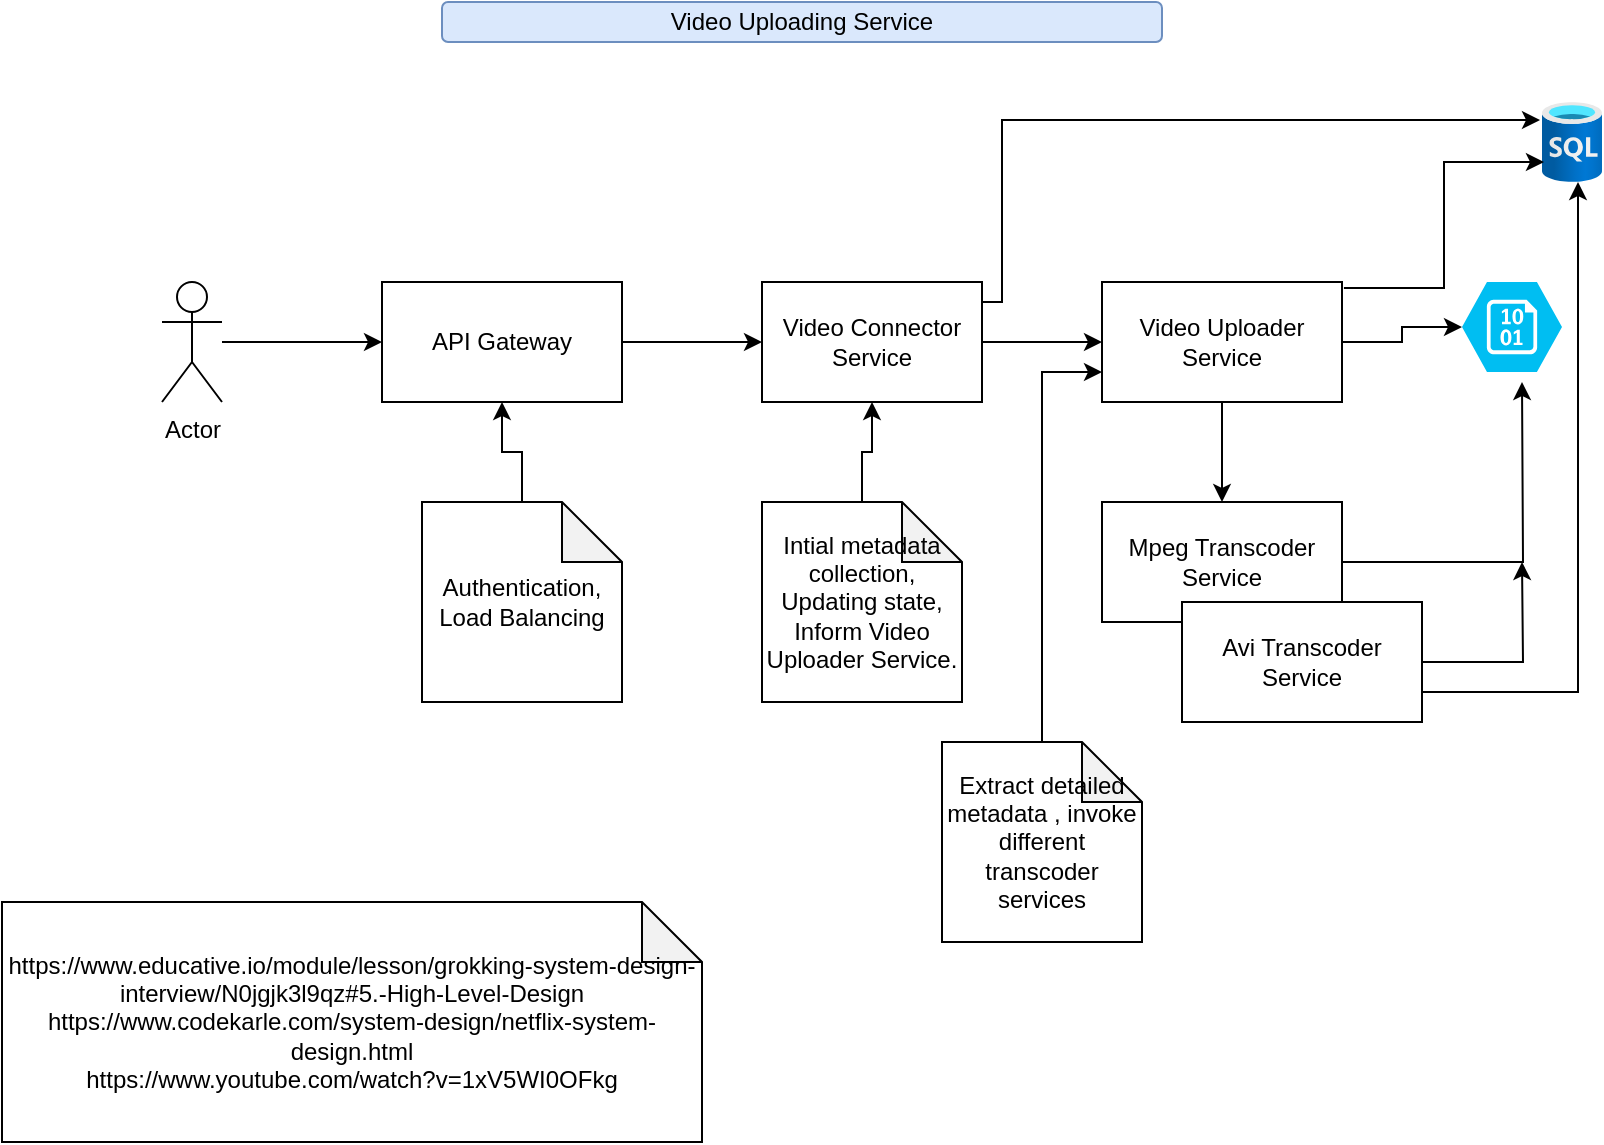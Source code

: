 <mxfile version="20.3.0" type="github" pages="2">
  <diagram id="T-eQUspOFnynLqRNxrah" name="Video Uploading Scenario">
    <mxGraphModel dx="1422" dy="729" grid="1" gridSize="10" guides="1" tooltips="1" connect="1" arrows="1" fold="1" page="1" pageScale="1" pageWidth="850" pageHeight="1100" math="0" shadow="0">
      <root>
        <mxCell id="0" />
        <mxCell id="1" parent="0" />
        <mxCell id="gZxkg9Pe2Q-J1JH7AX3k-7" value="" style="edgeStyle=orthogonalEdgeStyle;rounded=0;orthogonalLoop=1;jettySize=auto;html=1;" edge="1" parent="1" source="JewuoOUDM-Pkr8ruR0OP-1" target="gZxkg9Pe2Q-J1JH7AX3k-6">
          <mxGeometry relative="1" as="geometry" />
        </mxCell>
        <mxCell id="JewuoOUDM-Pkr8ruR0OP-1" value="API Gateway" style="rounded=0;whiteSpace=wrap;html=1;" parent="1" vertex="1">
          <mxGeometry x="200" y="200" width="120" height="60" as="geometry" />
        </mxCell>
        <mxCell id="JewuoOUDM-Pkr8ruR0OP-4" style="edgeStyle=orthogonalEdgeStyle;rounded=0;orthogonalLoop=1;jettySize=auto;html=1;entryX=0;entryY=0.5;entryDx=0;entryDy=0;" parent="1" source="JewuoOUDM-Pkr8ruR0OP-2" target="JewuoOUDM-Pkr8ruR0OP-1" edge="1">
          <mxGeometry relative="1" as="geometry" />
        </mxCell>
        <mxCell id="JewuoOUDM-Pkr8ruR0OP-2" value="Actor" style="shape=umlActor;verticalLabelPosition=bottom;verticalAlign=top;html=1;outlineConnect=0;" parent="1" vertex="1">
          <mxGeometry x="90" y="200" width="30" height="60" as="geometry" />
        </mxCell>
        <mxCell id="gZxkg9Pe2Q-J1JH7AX3k-9" style="edgeStyle=orthogonalEdgeStyle;rounded=0;orthogonalLoop=1;jettySize=auto;html=1;entryX=0;entryY=0.5;entryDx=0;entryDy=0;entryPerimeter=0;" edge="1" parent="1" source="gZxkg9Pe2Q-J1JH7AX3k-1" target="gZxkg9Pe2Q-J1JH7AX3k-5">
          <mxGeometry relative="1" as="geometry" />
        </mxCell>
        <mxCell id="gZxkg9Pe2Q-J1JH7AX3k-10" style="edgeStyle=orthogonalEdgeStyle;rounded=0;orthogonalLoop=1;jettySize=auto;html=1;entryX=0.5;entryY=0;entryDx=0;entryDy=0;" edge="1" parent="1" source="gZxkg9Pe2Q-J1JH7AX3k-1" target="gZxkg9Pe2Q-J1JH7AX3k-3">
          <mxGeometry relative="1" as="geometry" />
        </mxCell>
        <mxCell id="gZxkg9Pe2Q-J1JH7AX3k-1" value="Video Uploader Service" style="rounded=0;whiteSpace=wrap;html=1;" vertex="1" parent="1">
          <mxGeometry x="560" y="200" width="120" height="60" as="geometry" />
        </mxCell>
        <mxCell id="gZxkg9Pe2Q-J1JH7AX3k-15" style="edgeStyle=orthogonalEdgeStyle;rounded=0;orthogonalLoop=1;jettySize=auto;html=1;" edge="1" parent="1" source="gZxkg9Pe2Q-J1JH7AX3k-3">
          <mxGeometry relative="1" as="geometry">
            <mxPoint x="770" y="250" as="targetPoint" />
          </mxGeometry>
        </mxCell>
        <mxCell id="gZxkg9Pe2Q-J1JH7AX3k-3" value="Mpeg Transcoder Service" style="whiteSpace=wrap;html=1;rounded=0;" vertex="1" parent="1">
          <mxGeometry x="560" y="310" width="120" height="60" as="geometry" />
        </mxCell>
        <mxCell id="gZxkg9Pe2Q-J1JH7AX3k-5" value="" style="verticalLabelPosition=bottom;html=1;verticalAlign=top;align=center;strokeColor=none;fillColor=#00BEF2;shape=mxgraph.azure.storage_blob;" vertex="1" parent="1">
          <mxGeometry x="740" y="200" width="50" height="45" as="geometry" />
        </mxCell>
        <mxCell id="gZxkg9Pe2Q-J1JH7AX3k-8" style="edgeStyle=orthogonalEdgeStyle;rounded=0;orthogonalLoop=1;jettySize=auto;html=1;" edge="1" parent="1" source="gZxkg9Pe2Q-J1JH7AX3k-6" target="gZxkg9Pe2Q-J1JH7AX3k-1">
          <mxGeometry relative="1" as="geometry" />
        </mxCell>
        <mxCell id="gZxkg9Pe2Q-J1JH7AX3k-6" value="Video Connector Service" style="whiteSpace=wrap;html=1;rounded=0;" vertex="1" parent="1">
          <mxGeometry x="390" y="200" width="110" height="60" as="geometry" />
        </mxCell>
        <mxCell id="gZxkg9Pe2Q-J1JH7AX3k-13" value="Video Uploading Service" style="rounded=1;whiteSpace=wrap;html=1;fillColor=#dae8fc;strokeColor=#6c8ebf;" vertex="1" parent="1">
          <mxGeometry x="230" y="60" width="360" height="20" as="geometry" />
        </mxCell>
        <mxCell id="gZxkg9Pe2Q-J1JH7AX3k-16" style="edgeStyle=orthogonalEdgeStyle;rounded=0;orthogonalLoop=1;jettySize=auto;html=1;" edge="1" parent="1" source="gZxkg9Pe2Q-J1JH7AX3k-14">
          <mxGeometry relative="1" as="geometry">
            <mxPoint x="770" y="340" as="targetPoint" />
          </mxGeometry>
        </mxCell>
        <mxCell id="gZxkg9Pe2Q-J1JH7AX3k-14" value="Avi Transcoder Service" style="whiteSpace=wrap;html=1;rounded=0;" vertex="1" parent="1">
          <mxGeometry x="600" y="360" width="120" height="60" as="geometry" />
        </mxCell>
        <mxCell id="gZxkg9Pe2Q-J1JH7AX3k-22" value="" style="aspect=fixed;html=1;points=[];align=center;image;fontSize=12;image=img/lib/azure2/databases/SQL_Database.svg;" vertex="1" parent="1">
          <mxGeometry x="780" y="110" width="30" height="40" as="geometry" />
        </mxCell>
        <mxCell id="gZxkg9Pe2Q-J1JH7AX3k-30" value="" style="edgeStyle=elbowEdgeStyle;elbow=horizontal;endArrow=classic;html=1;rounded=0;exitX=0.433;exitY=-0.083;exitDx=0;exitDy=0;exitPerimeter=0;entryX=0.033;entryY=0.75;entryDx=0;entryDy=0;entryPerimeter=0;" edge="1" parent="1" target="gZxkg9Pe2Q-J1JH7AX3k-22">
          <mxGeometry width="50" height="50" relative="1" as="geometry">
            <mxPoint x="680.96" y="203.02" as="sourcePoint" />
            <mxPoint x="719" y="138" as="targetPoint" />
          </mxGeometry>
        </mxCell>
        <mxCell id="gZxkg9Pe2Q-J1JH7AX3k-32" value="" style="edgeStyle=segmentEdgeStyle;endArrow=classic;html=1;rounded=0;entryX=0.6;entryY=1;entryDx=0;entryDy=0;entryPerimeter=0;exitX=1;exitY=0.75;exitDx=0;exitDy=0;" edge="1" parent="1" source="gZxkg9Pe2Q-J1JH7AX3k-14" target="gZxkg9Pe2Q-J1JH7AX3k-22">
          <mxGeometry width="50" height="50" relative="1" as="geometry">
            <mxPoint x="744" y="419" as="sourcePoint" />
            <mxPoint x="800" y="170" as="targetPoint" />
          </mxGeometry>
        </mxCell>
        <mxCell id="gZxkg9Pe2Q-J1JH7AX3k-34" style="edgeStyle=orthogonalEdgeStyle;rounded=0;orthogonalLoop=1;jettySize=auto;html=1;entryX=0.5;entryY=1;entryDx=0;entryDy=0;" edge="1" parent="1" source="gZxkg9Pe2Q-J1JH7AX3k-33" target="JewuoOUDM-Pkr8ruR0OP-1">
          <mxGeometry relative="1" as="geometry" />
        </mxCell>
        <mxCell id="gZxkg9Pe2Q-J1JH7AX3k-33" value="Authentication,&lt;br&gt;Load Balancing" style="shape=note;whiteSpace=wrap;html=1;backgroundOutline=1;darkOpacity=0.05;" vertex="1" parent="1">
          <mxGeometry x="220" y="310" width="100" height="100" as="geometry" />
        </mxCell>
        <mxCell id="gZxkg9Pe2Q-J1JH7AX3k-36" style="edgeStyle=orthogonalEdgeStyle;rounded=0;orthogonalLoop=1;jettySize=auto;html=1;entryX=0.5;entryY=1;entryDx=0;entryDy=0;" edge="1" parent="1" source="gZxkg9Pe2Q-J1JH7AX3k-35" target="gZxkg9Pe2Q-J1JH7AX3k-6">
          <mxGeometry relative="1" as="geometry" />
        </mxCell>
        <mxCell id="gZxkg9Pe2Q-J1JH7AX3k-35" value="Intial metadata collection, Updating state, Inform Video Uploader Service." style="shape=note;whiteSpace=wrap;html=1;backgroundOutline=1;darkOpacity=0.05;" vertex="1" parent="1">
          <mxGeometry x="390" y="310" width="100" height="100" as="geometry" />
        </mxCell>
        <mxCell id="gZxkg9Pe2Q-J1JH7AX3k-38" value="" style="edgeStyle=elbowEdgeStyle;elbow=horizontal;endArrow=classic;html=1;rounded=0;entryX=-0.033;entryY=0.225;entryDx=0;entryDy=0;entryPerimeter=0;" edge="1" parent="1" target="gZxkg9Pe2Q-J1JH7AX3k-22">
          <mxGeometry width="50" height="50" relative="1" as="geometry">
            <mxPoint x="500" y="210" as="sourcePoint" />
            <mxPoint x="570" y="120" as="targetPoint" />
            <Array as="points">
              <mxPoint x="510" y="190" />
            </Array>
          </mxGeometry>
        </mxCell>
        <mxCell id="gZxkg9Pe2Q-J1JH7AX3k-40" style="edgeStyle=orthogonalEdgeStyle;rounded=0;orthogonalLoop=1;jettySize=auto;html=1;entryX=0;entryY=0.75;entryDx=0;entryDy=0;" edge="1" parent="1" source="gZxkg9Pe2Q-J1JH7AX3k-39" target="gZxkg9Pe2Q-J1JH7AX3k-1">
          <mxGeometry relative="1" as="geometry" />
        </mxCell>
        <mxCell id="gZxkg9Pe2Q-J1JH7AX3k-39" value="Extract detailed metadata , invoke different transcoder services" style="shape=note;whiteSpace=wrap;html=1;backgroundOutline=1;darkOpacity=0.05;" vertex="1" parent="1">
          <mxGeometry x="480" y="430" width="100" height="100" as="geometry" />
        </mxCell>
        <mxCell id="gpT2Z20Q6Gz0P4D0VYmI-2" value="https://www.educative.io/module/lesson/grokking-system-design-interview/N0jgjk3l9qz#5.-High-Level-Design&lt;br&gt;https://www.codekarle.com/system-design/netflix-system-design.html&lt;br&gt;https://www.youtube.com/watch?v=1xV5WI0OFkg" style="shape=note;whiteSpace=wrap;html=1;backgroundOutline=1;darkOpacity=0.05;" vertex="1" parent="1">
          <mxGeometry x="10" y="510" width="350" height="120" as="geometry" />
        </mxCell>
      </root>
    </mxGraphModel>
  </diagram>
  <diagram id="nNjNgDE7EbX-Tkwo3UuX" name="Page-2">
    <mxGraphModel dx="1422" dy="729" grid="1" gridSize="10" guides="1" tooltips="1" connect="1" arrows="1" fold="1" page="1" pageScale="1" pageWidth="850" pageHeight="1100" math="0" shadow="0">
      <root>
        <mxCell id="0" />
        <mxCell id="1" parent="0" />
      </root>
    </mxGraphModel>
  </diagram>
</mxfile>
